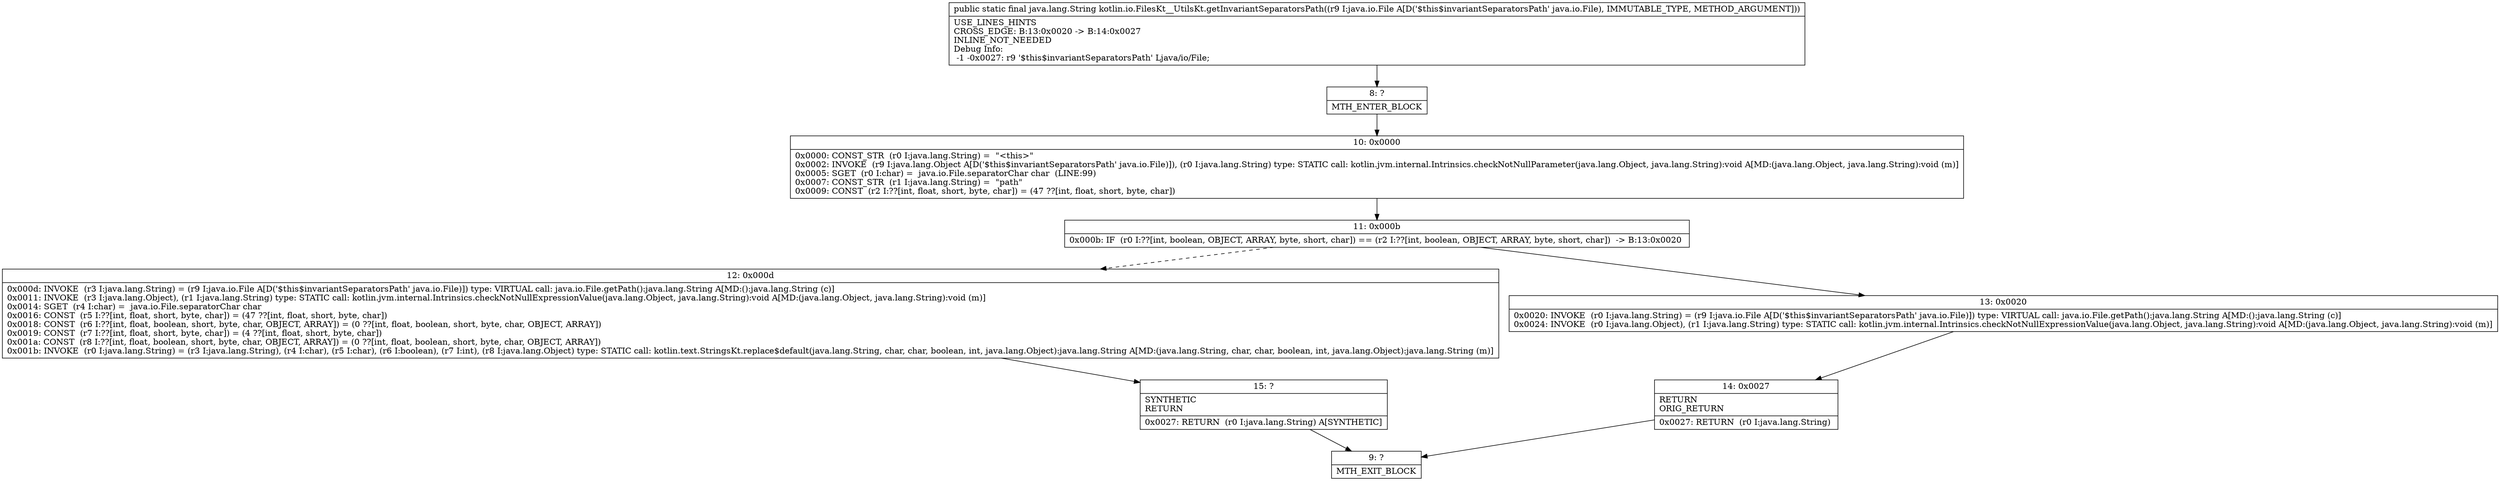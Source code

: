 digraph "CFG forkotlin.io.FilesKt__UtilsKt.getInvariantSeparatorsPath(Ljava\/io\/File;)Ljava\/lang\/String;" {
Node_8 [shape=record,label="{8\:\ ?|MTH_ENTER_BLOCK\l}"];
Node_10 [shape=record,label="{10\:\ 0x0000|0x0000: CONST_STR  (r0 I:java.lang.String) =  \"\<this\>\" \l0x0002: INVOKE  (r9 I:java.lang.Object A[D('$this$invariantSeparatorsPath' java.io.File)]), (r0 I:java.lang.String) type: STATIC call: kotlin.jvm.internal.Intrinsics.checkNotNullParameter(java.lang.Object, java.lang.String):void A[MD:(java.lang.Object, java.lang.String):void (m)]\l0x0005: SGET  (r0 I:char) =  java.io.File.separatorChar char  (LINE:99)\l0x0007: CONST_STR  (r1 I:java.lang.String) =  \"path\" \l0x0009: CONST  (r2 I:??[int, float, short, byte, char]) = (47 ??[int, float, short, byte, char]) \l}"];
Node_11 [shape=record,label="{11\:\ 0x000b|0x000b: IF  (r0 I:??[int, boolean, OBJECT, ARRAY, byte, short, char]) == (r2 I:??[int, boolean, OBJECT, ARRAY, byte, short, char])  \-\> B:13:0x0020 \l}"];
Node_12 [shape=record,label="{12\:\ 0x000d|0x000d: INVOKE  (r3 I:java.lang.String) = (r9 I:java.io.File A[D('$this$invariantSeparatorsPath' java.io.File)]) type: VIRTUAL call: java.io.File.getPath():java.lang.String A[MD:():java.lang.String (c)]\l0x0011: INVOKE  (r3 I:java.lang.Object), (r1 I:java.lang.String) type: STATIC call: kotlin.jvm.internal.Intrinsics.checkNotNullExpressionValue(java.lang.Object, java.lang.String):void A[MD:(java.lang.Object, java.lang.String):void (m)]\l0x0014: SGET  (r4 I:char) =  java.io.File.separatorChar char \l0x0016: CONST  (r5 I:??[int, float, short, byte, char]) = (47 ??[int, float, short, byte, char]) \l0x0018: CONST  (r6 I:??[int, float, boolean, short, byte, char, OBJECT, ARRAY]) = (0 ??[int, float, boolean, short, byte, char, OBJECT, ARRAY]) \l0x0019: CONST  (r7 I:??[int, float, short, byte, char]) = (4 ??[int, float, short, byte, char]) \l0x001a: CONST  (r8 I:??[int, float, boolean, short, byte, char, OBJECT, ARRAY]) = (0 ??[int, float, boolean, short, byte, char, OBJECT, ARRAY]) \l0x001b: INVOKE  (r0 I:java.lang.String) = (r3 I:java.lang.String), (r4 I:char), (r5 I:char), (r6 I:boolean), (r7 I:int), (r8 I:java.lang.Object) type: STATIC call: kotlin.text.StringsKt.replace$default(java.lang.String, char, char, boolean, int, java.lang.Object):java.lang.String A[MD:(java.lang.String, char, char, boolean, int, java.lang.Object):java.lang.String (m)]\l}"];
Node_15 [shape=record,label="{15\:\ ?|SYNTHETIC\lRETURN\l|0x0027: RETURN  (r0 I:java.lang.String) A[SYNTHETIC]\l}"];
Node_9 [shape=record,label="{9\:\ ?|MTH_EXIT_BLOCK\l}"];
Node_13 [shape=record,label="{13\:\ 0x0020|0x0020: INVOKE  (r0 I:java.lang.String) = (r9 I:java.io.File A[D('$this$invariantSeparatorsPath' java.io.File)]) type: VIRTUAL call: java.io.File.getPath():java.lang.String A[MD:():java.lang.String (c)]\l0x0024: INVOKE  (r0 I:java.lang.Object), (r1 I:java.lang.String) type: STATIC call: kotlin.jvm.internal.Intrinsics.checkNotNullExpressionValue(java.lang.Object, java.lang.String):void A[MD:(java.lang.Object, java.lang.String):void (m)]\l}"];
Node_14 [shape=record,label="{14\:\ 0x0027|RETURN\lORIG_RETURN\l|0x0027: RETURN  (r0 I:java.lang.String) \l}"];
MethodNode[shape=record,label="{public static final java.lang.String kotlin.io.FilesKt__UtilsKt.getInvariantSeparatorsPath((r9 I:java.io.File A[D('$this$invariantSeparatorsPath' java.io.File), IMMUTABLE_TYPE, METHOD_ARGUMENT]))  | USE_LINES_HINTS\lCROSS_EDGE: B:13:0x0020 \-\> B:14:0x0027\lINLINE_NOT_NEEDED\lDebug Info:\l  \-1 \-0x0027: r9 '$this$invariantSeparatorsPath' Ljava\/io\/File;\l}"];
MethodNode -> Node_8;Node_8 -> Node_10;
Node_10 -> Node_11;
Node_11 -> Node_12[style=dashed];
Node_11 -> Node_13;
Node_12 -> Node_15;
Node_15 -> Node_9;
Node_13 -> Node_14;
Node_14 -> Node_9;
}

